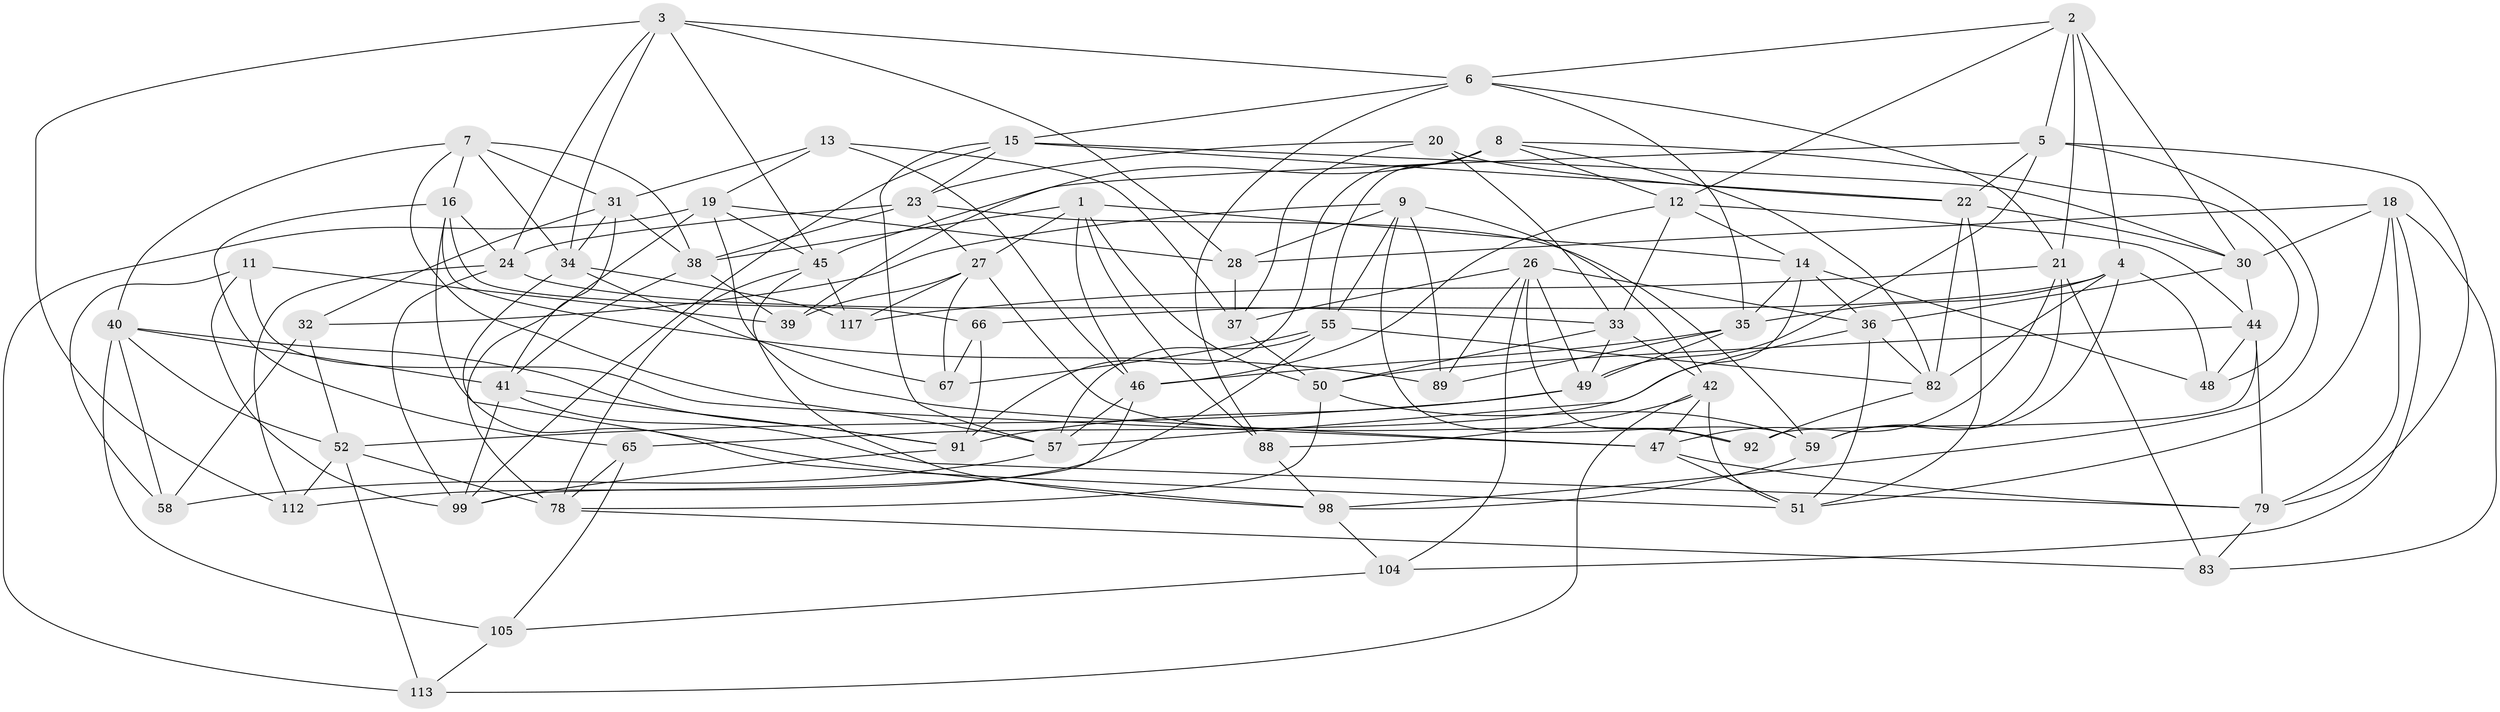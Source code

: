 // Generated by graph-tools (version 1.1) at 2025/52/02/27/25 19:52:32]
// undirected, 69 vertices, 187 edges
graph export_dot {
graph [start="1"]
  node [color=gray90,style=filled];
  1 [super="+10"];
  2 [super="+43"];
  3 [super="+74"];
  4 [super="+85"];
  5 [super="+68"];
  6 [super="+73"];
  7 [super="+80"];
  8 [super="+17"];
  9 [super="+29"];
  11;
  12 [super="+63"];
  13;
  14 [super="+90"];
  15 [super="+77"];
  16 [super="+114"];
  18 [super="+61"];
  19 [super="+62"];
  20;
  21 [super="+118"];
  22 [super="+95"];
  23 [super="+25"];
  24 [super="+97"];
  26 [super="+69"];
  27 [super="+60"];
  28 [super="+116"];
  30 [super="+107"];
  31 [super="+108"];
  32;
  33 [super="+64"];
  34 [super="+70"];
  35 [super="+102"];
  36 [super="+53"];
  37 [super="+115"];
  38 [super="+94"];
  39;
  40 [super="+71"];
  41 [super="+54"];
  42 [super="+81"];
  44 [super="+56"];
  45 [super="+93"];
  46 [super="+101"];
  47 [super="+110"];
  48;
  49 [super="+72"];
  50 [super="+84"];
  51 [super="+87"];
  52 [super="+75"];
  55 [super="+103"];
  57 [super="+76"];
  58;
  59 [super="+111"];
  65;
  66;
  67;
  78 [super="+100"];
  79 [super="+86"];
  82 [super="+109"];
  83;
  88;
  89;
  91 [super="+96"];
  92;
  98 [super="+119"];
  99 [super="+106"];
  104;
  105;
  112;
  113;
  117;
  1 -- 46;
  1 -- 50;
  1 -- 14;
  1 -- 88;
  1 -- 27;
  1 -- 38;
  2 -- 6;
  2 -- 30;
  2 -- 12;
  2 -- 4;
  2 -- 21;
  2 -- 5;
  3 -- 34;
  3 -- 28;
  3 -- 45;
  3 -- 24;
  3 -- 112;
  3 -- 6;
  4 -- 59;
  4 -- 48;
  4 -- 66;
  4 -- 35;
  4 -- 82;
  5 -- 49;
  5 -- 98;
  5 -- 45;
  5 -- 22;
  5 -- 79;
  6 -- 21;
  6 -- 88;
  6 -- 35;
  6 -- 15;
  7 -- 40;
  7 -- 38;
  7 -- 34;
  7 -- 16;
  7 -- 57;
  7 -- 31;
  8 -- 55;
  8 -- 39;
  8 -- 48;
  8 -- 12;
  8 -- 82;
  8 -- 91;
  9 -- 55;
  9 -- 32;
  9 -- 89;
  9 -- 42;
  9 -- 59;
  9 -- 28;
  11 -- 58;
  11 -- 99;
  11 -- 39;
  11 -- 47;
  12 -- 14;
  12 -- 33;
  12 -- 44;
  12 -- 46;
  13 -- 31;
  13 -- 46;
  13 -- 37;
  13 -- 19;
  14 -- 48;
  14 -- 36;
  14 -- 57;
  14 -- 35;
  15 -- 57;
  15 -- 99;
  15 -- 30;
  15 -- 22;
  15 -- 23;
  16 -- 89;
  16 -- 66;
  16 -- 65;
  16 -- 51;
  16 -- 24;
  18 -- 30;
  18 -- 28;
  18 -- 79;
  18 -- 104;
  18 -- 83;
  18 -- 51;
  19 -- 113;
  19 -- 78;
  19 -- 47;
  19 -- 45;
  19 -- 28;
  20 -- 23;
  20 -- 33;
  20 -- 37;
  20 -- 22;
  21 -- 47;
  21 -- 59;
  21 -- 117;
  21 -- 83;
  22 -- 30;
  22 -- 82;
  22 -- 51;
  23 -- 24;
  23 -- 59;
  23 -- 27;
  23 -- 38;
  24 -- 112;
  24 -- 99;
  24 -- 33;
  26 -- 89;
  26 -- 104;
  26 -- 92;
  26 -- 49;
  26 -- 36;
  26 -- 37;
  27 -- 67;
  27 -- 39;
  27 -- 92;
  27 -- 117;
  28 -- 37 [weight=2];
  30 -- 44;
  30 -- 36;
  31 -- 32;
  31 -- 38;
  31 -- 41;
  31 -- 34;
  32 -- 58;
  32 -- 52;
  33 -- 49;
  33 -- 50;
  33 -- 42;
  34 -- 117;
  34 -- 67;
  34 -- 98;
  35 -- 49;
  35 -- 46;
  35 -- 89;
  36 -- 65;
  36 -- 82;
  36 -- 51;
  37 -- 50;
  38 -- 39;
  38 -- 41;
  40 -- 58;
  40 -- 105;
  40 -- 91;
  40 -- 52;
  40 -- 41;
  41 -- 79;
  41 -- 99;
  41 -- 91;
  42 -- 88;
  42 -- 51;
  42 -- 113;
  42 -- 47;
  44 -- 48;
  44 -- 92;
  44 -- 79;
  44 -- 50;
  45 -- 98;
  45 -- 78;
  45 -- 117;
  46 -- 99;
  46 -- 57;
  47 -- 51;
  47 -- 79;
  49 -- 91;
  49 -- 52;
  50 -- 78;
  50 -- 59;
  52 -- 112;
  52 -- 113;
  52 -- 78;
  55 -- 57;
  55 -- 112;
  55 -- 82;
  55 -- 67;
  57 -- 58;
  59 -- 98;
  65 -- 105;
  65 -- 78;
  66 -- 67;
  66 -- 91;
  78 -- 83;
  79 -- 83;
  82 -- 92;
  88 -- 98;
  91 -- 99;
  98 -- 104;
  104 -- 105;
  105 -- 113;
}
